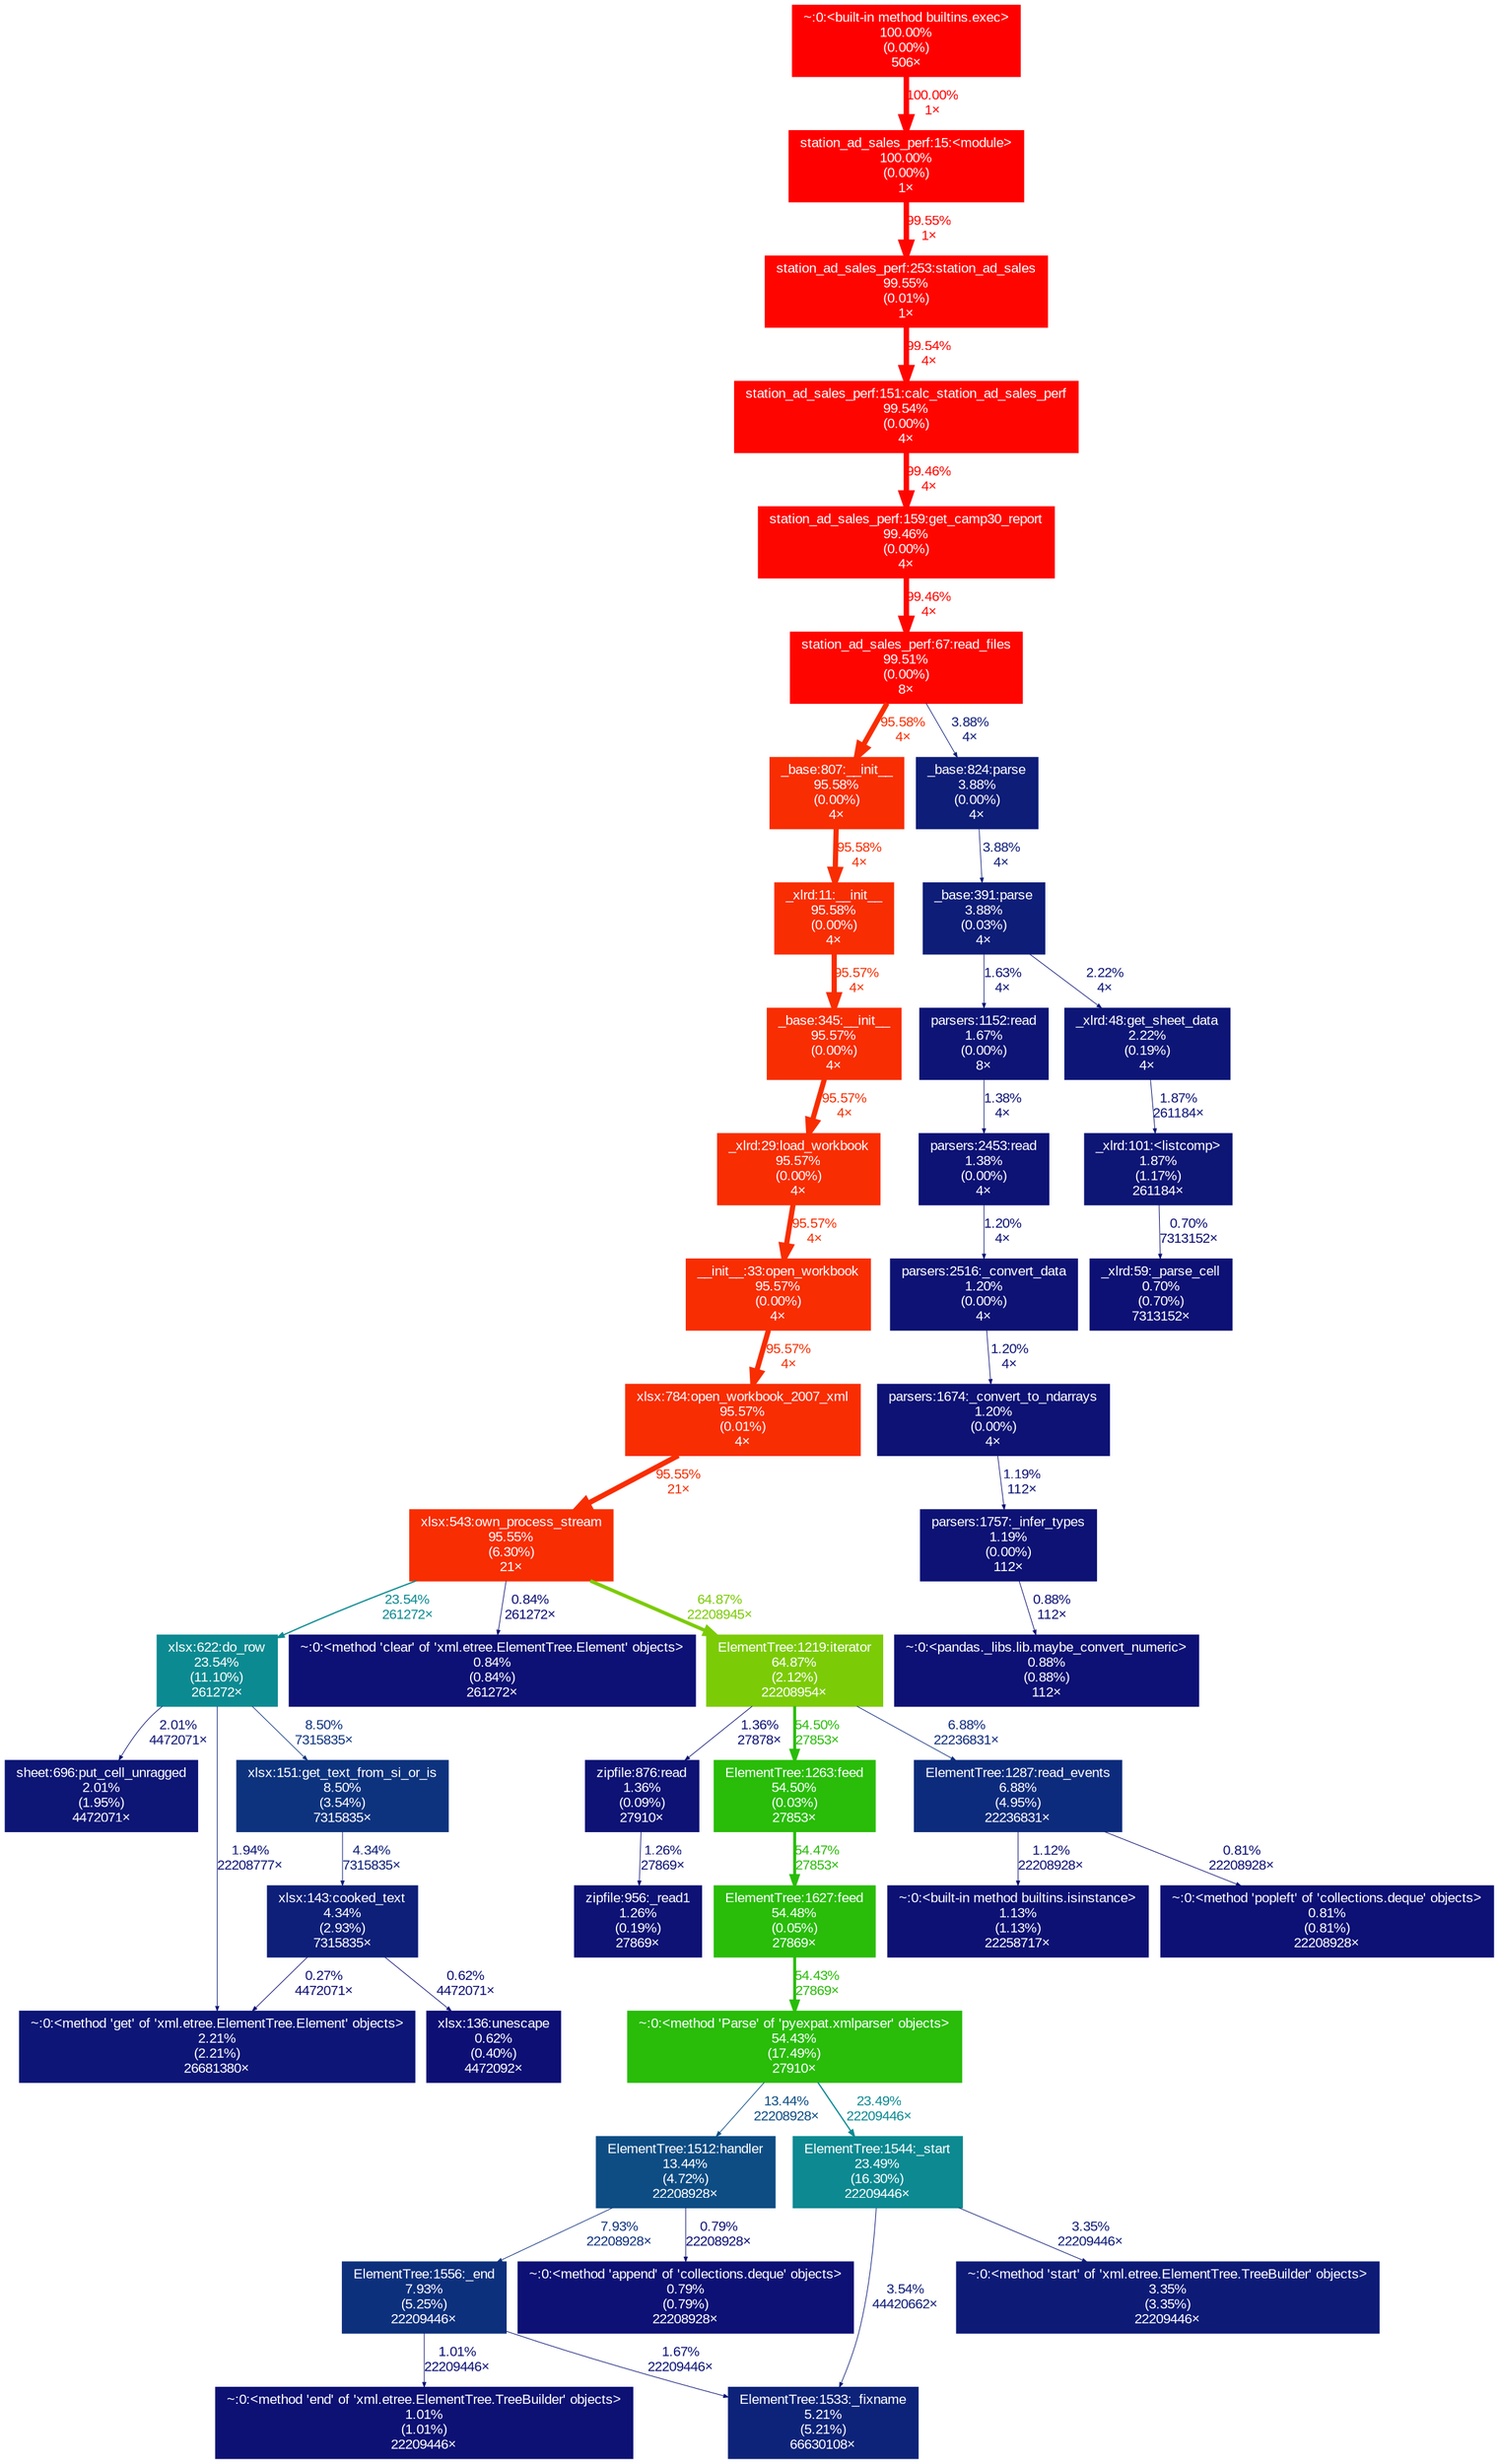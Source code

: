 digraph {
	graph [fontname=Arial, nodesep=0.125, ranksep=0.25];
	node [fontcolor=white, fontname=Arial, height=0, shape=box, style=filled, width=0];
	edge [fontname=Arial];
	246 [color="#f82d01", fontcolor="#ffffff", fontsize="10.00", label="__init__:33:open_workbook\n95.57%\n(0.00%)\n4×", tooltip="D:\\pycharmproject\\venv\\lib\\site-packages\\xlrd\\__init__.py"];
	246 -> 2499 [arrowsize="0.98", color="#f82d01", fontcolor="#f82d01", fontsize="10.00", label="95.57%\n4×", labeldistance="3.82", penwidth="3.82"];
	275 [color="#ff0000", fontcolor="#ffffff", fontsize="10.00", label="station_ad_sales_perf:15:<module>\n100.00%\n(0.00%)\n1×", tooltip="station_ad_sales_perf.py"];
	275 -> 562 [arrowsize="1.00", color="#fe0500", fontcolor="#fe0500", fontsize="10.00", label="99.55%\n1×", labeldistance="3.98", penwidth="3.98"];
	463 [color="#f82d01", fontcolor="#ffffff", fontsize="10.00", label="_xlrd:29:load_workbook\n95.57%\n(0.00%)\n4×", tooltip="D:\\pycharmproject\\venv\\lib\\site-packages\\pandas\\io\\excel\\_xlrd.py"];
	463 -> 246 [arrowsize="0.98", color="#f82d01", fontcolor="#f82d01", fontsize="10.00", label="95.57%\n4×", labeldistance="3.82", penwidth="3.82"];
	464 [color="#0d1676", fontcolor="#ffffff", fontsize="10.00", label="_xlrd:48:get_sheet_data\n2.22%\n(0.19%)\n4×", tooltip="D:\\pycharmproject\\venv\\lib\\site-packages\\pandas\\io\\excel\\_xlrd.py"];
	464 -> 3251 [arrowsize="0.35", color="#0d1575", fontcolor="#0d1575", fontsize="10.00", label="1.87%\n261184×", labeldistance="0.50", penwidth="0.50"];
	526 [color="#0d1174", fontcolor="#ffffff", fontsize="10.00", label="~:0:<built-in method builtins.isinstance>\n1.13%\n(1.13%)\n22258717×", tooltip="~"];
	560 [color="#fe0600", fontcolor="#ffffff", fontsize="10.00", label="station_ad_sales_perf:159:get_camp30_report\n99.46%\n(0.00%)\n4×", tooltip="station_ad_sales_perf.py"];
	560 -> 571 [arrowsize="1.00", color="#fe0600", fontcolor="#fe0600", fontsize="10.00", label="99.46%\n4×", labeldistance="3.98", penwidth="3.98"];
	562 [color="#fe0500", fontcolor="#ffffff", fontsize="10.00", label="station_ad_sales_perf:253:station_ad_sales\n99.55%\n(0.01%)\n1×", tooltip="station_ad_sales_perf.py"];
	562 -> 573 [arrowsize="1.00", color="#fe0500", fontcolor="#fe0500", fontsize="10.00", label="99.54%\n4×", labeldistance="3.98", penwidth="3.98"];
	571 [color="#fe0500", fontcolor="#ffffff", fontsize="10.00", label="station_ad_sales_perf:67:read_files\n99.51%\n(0.00%)\n8×", tooltip="station_ad_sales_perf.py"];
	571 -> 2324 [arrowsize="0.98", color="#f82d01", fontcolor="#f82d01", fontsize="10.00", label="95.58%\n4×", labeldistance="3.82", penwidth="3.82"];
	571 -> 3182 [arrowsize="0.35", color="#0d1d78", fontcolor="#0d1d78", fontsize="10.00", label="3.88%\n4×", labeldistance="0.50", penwidth="0.50"];
	573 [color="#fe0500", fontcolor="#ffffff", fontsize="10.00", label="station_ad_sales_perf:151:calc_station_ad_sales_perf\n99.54%\n(0.00%)\n4×", tooltip="station_ad_sales_perf.py"];
	573 -> 560 [arrowsize="1.00", color="#fe0600", fontcolor="#fe0600", fontsize="10.00", label="99.46%\n4×", labeldistance="3.98", penwidth="3.98"];
	596 [color="#f82d01", fontcolor="#ffffff", fontsize="10.00", label="xlsx:543:own_process_stream\n95.55%\n(6.30%)\n21×", tooltip="D:\\pycharmproject\\venv\\lib\\site-packages\\xlrd\\xlsx.py"];
	596 -> 2496 [arrowsize="0.81", color="#7ccb07", fontcolor="#7ccb07", fontsize="10.00", label="64.87%\n22208945×", labeldistance="2.59", penwidth="2.59"];
	596 -> 3406 [arrowsize="0.49", color="#0c8a91", fontcolor="#0c8a91", fontsize="10.00", label="23.54%\n261272×", labeldistance="0.94", penwidth="0.94"];
	596 -> 3493 [arrowsize="0.35", color="#0d1074", fontcolor="#0d1074", fontsize="10.00", label="0.84%\n261272×", labeldistance="0.50", penwidth="0.50"];
	850 [color="#ff0000", fontcolor="#ffffff", fontsize="10.00", label="~:0:<built-in method builtins.exec>\n100.00%\n(0.00%)\n506×", tooltip="~"];
	850 -> 275 [arrowsize="1.00", color="#ff0000", fontcolor="#ff0000", fontsize="10.00", label="100.00%\n1×", labeldistance="4.00", penwidth="4.00"];
	1054 [color="#0d1274", fontcolor="#ffffff", fontsize="10.00", label="parsers:1757:_infer_types\n1.19%\n(0.00%)\n112×", tooltip="D:\\pycharmproject\\venv\\lib\\site-packages\\pandas\\io\\parsers.py"];
	1054 -> 3516 [arrowsize="0.35", color="#0d1074", fontcolor="#0d1074", fontsize="10.00", label="0.88%\n112×", labeldistance="0.50", penwidth="0.50"];
	1806 [color="#0d1274", fontcolor="#ffffff", fontsize="10.00", label="parsers:1674:_convert_to_ndarrays\n1.20%\n(0.00%)\n4×", tooltip="D:\\pycharmproject\\venv\\lib\\site-packages\\pandas\\io\\parsers.py"];
	1806 -> 1054 [arrowsize="0.35", color="#0d1274", fontcolor="#0d1274", fontsize="10.00", label="1.19%\n112×", labeldistance="0.50", penwidth="0.50"];
	2033 [color="#f82d01", fontcolor="#ffffff", fontsize="10.00", label="_xlrd:11:__init__\n95.58%\n(0.00%)\n4×", tooltip="D:\\pycharmproject\\venv\\lib\\site-packages\\pandas\\io\\excel\\_xlrd.py"];
	2033 -> 2318 [arrowsize="0.98", color="#f82d01", fontcolor="#f82d01", fontsize="10.00", label="95.57%\n4×", labeldistance="3.82", penwidth="3.82"];
	2152 [color="#0d1475", fontcolor="#ffffff", fontsize="10.00", label="parsers:1152:read\n1.67%\n(0.00%)\n8×", tooltip="D:\\pycharmproject\\venv\\lib\\site-packages\\pandas\\io\\parsers.py"];
	2152 -> 3210 [arrowsize="0.35", color="#0d1275", fontcolor="#0d1275", fontsize="10.00", label="1.38%\n4×", labeldistance="0.50", penwidth="0.50"];
	2318 [color="#f82d01", fontcolor="#ffffff", fontsize="10.00", label="_base:345:__init__\n95.57%\n(0.00%)\n4×", tooltip="D:\\pycharmproject\\venv\\lib\\site-packages\\pandas\\io\\excel\\_base.py"];
	2318 -> 463 [arrowsize="0.98", color="#f82d01", fontcolor="#f82d01", fontsize="10.00", label="95.57%\n4×", labeldistance="3.82", penwidth="3.82"];
	2321 [color="#0d1d78", fontcolor="#ffffff", fontsize="10.00", label="_base:391:parse\n3.88%\n(0.03%)\n4×", tooltip="D:\\pycharmproject\\venv\\lib\\site-packages\\pandas\\io\\excel\\_base.py"];
	2321 -> 464 [arrowsize="0.35", color="#0d1676", fontcolor="#0d1676", fontsize="10.00", label="2.22%\n4×", labeldistance="0.50", penwidth="0.50"];
	2321 -> 2152 [arrowsize="0.35", color="#0d1475", fontcolor="#0d1475", fontsize="10.00", label="1.63%\n4×", labeldistance="0.50", penwidth="0.50"];
	2324 [color="#f82d01", fontcolor="#ffffff", fontsize="10.00", label="_base:807:__init__\n95.58%\n(0.00%)\n4×", tooltip="D:\\pycharmproject\\venv\\lib\\site-packages\\pandas\\io\\excel\\_base.py"];
	2324 -> 2033 [arrowsize="0.98", color="#f82d01", fontcolor="#f82d01", fontsize="10.00", label="95.58%\n4×", labeldistance="3.82", penwidth="3.82"];
	2494 [color="#0d1274", fontcolor="#ffffff", fontsize="10.00", label="zipfile:876:read\n1.36%\n(0.09%)\n27910×", tooltip="D:\\my_software\\anaconda\\Lib\\zipfile.py"];
	2494 -> 2498 [arrowsize="0.35", color="#0d1274", fontcolor="#0d1274", fontsize="10.00", label="1.26%\n27869×", labeldistance="0.50", penwidth="0.50"];
	2496 [color="#7ccb07", fontcolor="#ffffff", fontsize="10.00", label="ElementTree:1219:iterator\n64.87%\n(2.12%)\n22208954×", tooltip="D:\\my_software\\anaconda\\Lib\\xml\\etree\\ElementTree.py"];
	2496 -> 2494 [arrowsize="0.35", color="#0d1274", fontcolor="#0d1274", fontsize="10.00", label="1.36%\n27878×", labeldistance="0.50", penwidth="0.50"];
	2496 -> 3475 [arrowsize="0.74", color="#29bc09", fontcolor="#29bc09", fontsize="10.00", label="54.50%\n27853×", labeldistance="2.18", penwidth="2.18"];
	2496 -> 3477 [arrowsize="0.35", color="#0d2b7c", fontcolor="#0d2b7c", fontsize="10.00", label="6.88%\n22236831×", labeldistance="0.50", penwidth="0.50"];
	2498 [color="#0d1274", fontcolor="#ffffff", fontsize="10.00", label="zipfile:956:_read1\n1.26%\n(0.19%)\n27869×", tooltip="D:\\my_software\\anaconda\\Lib\\zipfile.py"];
	2499 [color="#f82d01", fontcolor="#ffffff", fontsize="10.00", label="xlsx:784:open_workbook_2007_xml\n95.57%\n(0.01%)\n4×", tooltip="D:\\pycharmproject\\venv\\lib\\site-packages\\xlrd\\xlsx.py"];
	2499 -> 596 [arrowsize="0.98", color="#f82d01", fontcolor="#f82d01", fontsize="10.00", label="95.55%\n21×", labeldistance="3.82", penwidth="3.82"];
	3182 [color="#0d1d78", fontcolor="#ffffff", fontsize="10.00", label="_base:824:parse\n3.88%\n(0.00%)\n4×", tooltip="D:\\pycharmproject\\venv\\lib\\site-packages\\pandas\\io\\excel\\_base.py"];
	3182 -> 2321 [arrowsize="0.35", color="#0d1d78", fontcolor="#0d1d78", fontsize="10.00", label="3.88%\n4×", labeldistance="0.50", penwidth="0.50"];
	3210 [color="#0d1275", fontcolor="#ffffff", fontsize="10.00", label="parsers:2453:read\n1.38%\n(0.00%)\n4×", tooltip="D:\\pycharmproject\\venv\\lib\\site-packages\\pandas\\io\\parsers.py"];
	3210 -> 3212 [arrowsize="0.35", color="#0d1274", fontcolor="#0d1274", fontsize="10.00", label="1.20%\n4×", labeldistance="0.50", penwidth="0.50"];
	3212 [color="#0d1274", fontcolor="#ffffff", fontsize="10.00", label="parsers:2516:_convert_data\n1.20%\n(0.00%)\n4×", tooltip="D:\\pycharmproject\\venv\\lib\\site-packages\\pandas\\io\\parsers.py"];
	3212 -> 1806 [arrowsize="0.35", color="#0d1274", fontcolor="#0d1274", fontsize="10.00", label="1.20%\n4×", labeldistance="0.50", penwidth="0.50"];
	3250 [color="#0d1074", fontcolor="#ffffff", fontsize="10.00", label="_xlrd:59:_parse_cell\n0.70%\n(0.70%)\n7313152×", tooltip="D:\\pycharmproject\\venv\\lib\\site-packages\\pandas\\io\\excel\\_xlrd.py"];
	3251 [color="#0d1575", fontcolor="#ffffff", fontsize="10.00", label="_xlrd:101:<listcomp>\n1.87%\n(1.17%)\n261184×", tooltip="D:\\pycharmproject\\venv\\lib\\site-packages\\pandas\\io\\excel\\_xlrd.py"];
	3251 -> 3250 [arrowsize="0.35", color="#0d1074", fontcolor="#0d1074", fontsize="10.00", label="0.70%\n7313152×", labeldistance="0.50", penwidth="0.50"];
	3380 [color="#0d1575", fontcolor="#ffffff", fontsize="10.00", label="sheet:696:put_cell_unragged\n2.01%\n(1.95%)\n4472071×", tooltip="D:\\pycharmproject\\venv\\lib\\site-packages\\xlrd\\sheet.py"];
	3383 [color="#0d1f78", fontcolor="#ffffff", fontsize="10.00", label="xlsx:143:cooked_text\n4.34%\n(2.93%)\n7315835×", tooltip="D:\\pycharmproject\\venv\\lib\\site-packages\\xlrd\\xlsx.py"];
	3383 -> 3433 [arrowsize="0.35", color="#0d0f74", fontcolor="#0d0f74", fontsize="10.00", label="0.62%\n4472071×", labeldistance="0.50", penwidth="0.50"];
	3383 -> 3494 [arrowsize="0.35", color="#0d0e73", fontcolor="#0d0e73", fontsize="10.00", label="0.27%\n4472071×", labeldistance="0.50", penwidth="0.50"];
	3406 [color="#0c8a91", fontcolor="#ffffff", fontsize="10.00", label="xlsx:622:do_row\n23.54%\n(11.10%)\n261272×", tooltip="D:\\pycharmproject\\venv\\lib\\site-packages\\xlrd\\xlsx.py"];
	3406 -> 3380 [arrowsize="0.35", color="#0d1575", fontcolor="#0d1575", fontsize="10.00", label="2.01%\n4472071×", labeldistance="0.50", penwidth="0.50"];
	3406 -> 3434 [arrowsize="0.35", color="#0d337e", fontcolor="#0d337e", fontsize="10.00", label="8.50%\n7315835×", labeldistance="0.50", penwidth="0.50"];
	3406 -> 3494 [arrowsize="0.35", color="#0d1575", fontcolor="#0d1575", fontsize="10.00", label="1.94%\n22208777×", labeldistance="0.50", penwidth="0.50"];
	3433 [color="#0d0f74", fontcolor="#ffffff", fontsize="10.00", label="xlsx:136:unescape\n0.62%\n(0.40%)\n4472092×", tooltip="D:\\pycharmproject\\venv\\lib\\site-packages\\xlrd\\xlsx.py"];
	3434 [color="#0d337e", fontcolor="#ffffff", fontsize="10.00", label="xlsx:151:get_text_from_si_or_is\n8.50%\n(3.54%)\n7315835×", tooltip="D:\\pycharmproject\\venv\\lib\\site-packages\\xlrd\\xlsx.py"];
	3434 -> 3383 [arrowsize="0.35", color="#0d1f78", fontcolor="#0d1f78", fontsize="10.00", label="4.34%\n7315835×", labeldistance="0.50", penwidth="0.50"];
	3475 [color="#29bc09", fontcolor="#ffffff", fontsize="10.00", label="ElementTree:1263:feed\n54.50%\n(0.03%)\n27853×", tooltip="D:\\my_software\\anaconda\\Lib\\xml\\etree\\ElementTree.py"];
	3475 -> 3491 [arrowsize="0.74", color="#29bc09", fontcolor="#29bc09", fontsize="10.00", label="54.47%\n27853×", labeldistance="2.18", penwidth="2.18"];
	3477 [color="#0d2b7c", fontcolor="#ffffff", fontsize="10.00", label="ElementTree:1287:read_events\n6.88%\n(4.95%)\n22236831×", tooltip="D:\\my_software\\anaconda\\Lib\\xml\\etree\\ElementTree.py"];
	3477 -> 526 [arrowsize="0.35", color="#0d1174", fontcolor="#0d1174", fontsize="10.00", label="1.12%\n22208928×", labeldistance="0.50", penwidth="0.50"];
	3477 -> 3547 [arrowsize="0.35", color="#0d1074", fontcolor="#0d1074", fontsize="10.00", label="0.81%\n22208928×", labeldistance="0.50", penwidth="0.50"];
	3484 [color="#0d4d84", fontcolor="#ffffff", fontsize="10.00", label="ElementTree:1512:handler\n13.44%\n(4.72%)\n22208928×", tooltip="D:\\my_software\\anaconda\\Lib\\xml\\etree\\ElementTree.py"];
	3484 -> 3489 [arrowsize="0.35", color="#0d307d", fontcolor="#0d307d", fontsize="10.00", label="7.93%\n22208928×", labeldistance="0.50", penwidth="0.50"];
	3484 -> 3546 [arrowsize="0.35", color="#0d1074", fontcolor="#0d1074", fontsize="10.00", label="0.79%\n22208928×", labeldistance="0.50", penwidth="0.50"];
	3485 [color="#29bc09", fontcolor="#ffffff", fontsize="10.00", label="~:0:<method 'Parse' of 'pyexpat.xmlparser' objects>\n54.43%\n(17.49%)\n27910×", tooltip="~"];
	3485 -> 3484 [arrowsize="0.37", color="#0d4d84", fontcolor="#0d4d84", fontsize="10.00", label="13.44%\n22208928×", labeldistance="0.54", penwidth="0.54"];
	3485 -> 3488 [arrowsize="0.48", color="#0c8991", fontcolor="#0c8991", fontsize="10.00", label="23.49%\n22209446×", labeldistance="0.94", penwidth="0.94"];
	3487 [color="#0d2379", fontcolor="#ffffff", fontsize="10.00", label="ElementTree:1533:_fixname\n5.21%\n(5.21%)\n66630108×", tooltip="D:\\my_software\\anaconda\\Lib\\xml\\etree\\ElementTree.py"];
	3488 [color="#0c8991", fontcolor="#ffffff", fontsize="10.00", label="ElementTree:1544:_start\n23.49%\n(16.30%)\n22209446×", tooltip="D:\\my_software\\anaconda\\Lib\\xml\\etree\\ElementTree.py"];
	3488 -> 3487 [arrowsize="0.35", color="#0d1c77", fontcolor="#0d1c77", fontsize="10.00", label="3.54%\n44420662×", labeldistance="0.50", penwidth="0.50"];
	3488 -> 3497 [arrowsize="0.35", color="#0d1b77", fontcolor="#0d1b77", fontsize="10.00", label="3.35%\n22209446×", labeldistance="0.50", penwidth="0.50"];
	3489 [color="#0d307d", fontcolor="#ffffff", fontsize="10.00", label="ElementTree:1556:_end\n7.93%\n(5.25%)\n22209446×", tooltip="D:\\my_software\\anaconda\\Lib\\xml\\etree\\ElementTree.py"];
	3489 -> 3487 [arrowsize="0.35", color="#0d1475", fontcolor="#0d1475", fontsize="10.00", label="1.67%\n22209446×", labeldistance="0.50", penwidth="0.50"];
	3489 -> 3498 [arrowsize="0.35", color="#0d1174", fontcolor="#0d1174", fontsize="10.00", label="1.01%\n22209446×", labeldistance="0.50", penwidth="0.50"];
	3491 [color="#29bc09", fontcolor="#ffffff", fontsize="10.00", label="ElementTree:1627:feed\n54.48%\n(0.05%)\n27869×", tooltip="D:\\my_software\\anaconda\\Lib\\xml\\etree\\ElementTree.py"];
	3491 -> 3485 [arrowsize="0.74", color="#29bc09", fontcolor="#29bc09", fontsize="10.00", label="54.43%\n27869×", labeldistance="2.18", penwidth="2.18"];
	3493 [color="#0d1074", fontcolor="#ffffff", fontsize="10.00", label="~:0:<method 'clear' of 'xml.etree.ElementTree.Element' objects>\n0.84%\n(0.84%)\n261272×", tooltip="~"];
	3494 [color="#0d1676", fontcolor="#ffffff", fontsize="10.00", label="~:0:<method 'get' of 'xml.etree.ElementTree.Element' objects>\n2.21%\n(2.21%)\n26681380×", tooltip="~"];
	3497 [color="#0d1b77", fontcolor="#ffffff", fontsize="10.00", label="~:0:<method 'start' of 'xml.etree.ElementTree.TreeBuilder' objects>\n3.35%\n(3.35%)\n22209446×", tooltip="~"];
	3498 [color="#0d1174", fontcolor="#ffffff", fontsize="10.00", label="~:0:<method 'end' of 'xml.etree.ElementTree.TreeBuilder' objects>\n1.01%\n(1.01%)\n22209446×", tooltip="~"];
	3516 [color="#0d1074", fontcolor="#ffffff", fontsize="10.00", label="~:0:<pandas._libs.lib.maybe_convert_numeric>\n0.88%\n(0.88%)\n112×", tooltip="~"];
	3546 [color="#0d1074", fontcolor="#ffffff", fontsize="10.00", label="~:0:<method 'append' of 'collections.deque' objects>\n0.79%\n(0.79%)\n22208928×", tooltip="~"];
	3547 [color="#0d1074", fontcolor="#ffffff", fontsize="10.00", label="~:0:<method 'popleft' of 'collections.deque' objects>\n0.81%\n(0.81%)\n22208928×", tooltip="~"];
}
